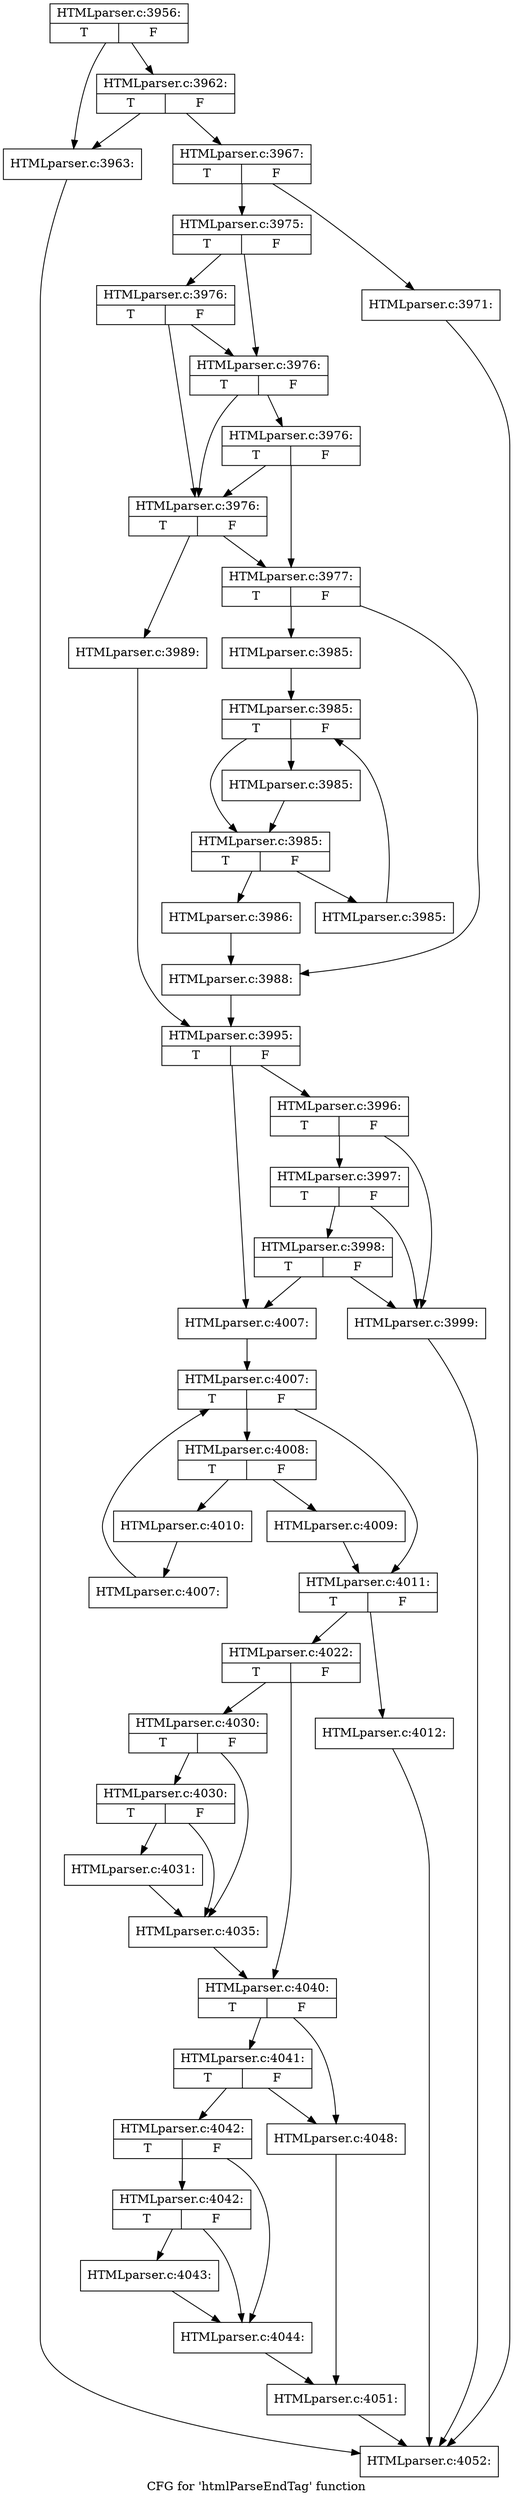 digraph "CFG for 'htmlParseEndTag' function" {
	label="CFG for 'htmlParseEndTag' function";

	Node0x5630c5ffa040 [shape=record,label="{HTMLparser.c:3956:|{<s0>T|<s1>F}}"];
	Node0x5630c5ffa040 -> Node0x5630c6013060;
	Node0x5630c5ffa040 -> Node0x5630c6013100;
	Node0x5630c6013100 [shape=record,label="{HTMLparser.c:3962:|{<s0>T|<s1>F}}"];
	Node0x5630c6013100 -> Node0x5630c6013060;
	Node0x5630c6013100 -> Node0x5630c60130b0;
	Node0x5630c6013060 [shape=record,label="{HTMLparser.c:3963:}"];
	Node0x5630c6013060 -> Node0x5630c5ffa090;
	Node0x5630c60130b0 [shape=record,label="{HTMLparser.c:3967:|{<s0>T|<s1>F}}"];
	Node0x5630c60130b0 -> Node0x5630c6014ca0;
	Node0x5630c60130b0 -> Node0x5630c6014cf0;
	Node0x5630c6014ca0 [shape=record,label="{HTMLparser.c:3971:}"];
	Node0x5630c6014ca0 -> Node0x5630c5ffa090;
	Node0x5630c6014cf0 [shape=record,label="{HTMLparser.c:3975:|{<s0>T|<s1>F}}"];
	Node0x5630c6014cf0 -> Node0x5630c60154e0;
	Node0x5630c6014cf0 -> Node0x5630c6015490;
	Node0x5630c60154e0 [shape=record,label="{HTMLparser.c:3976:|{<s0>T|<s1>F}}"];
	Node0x5630c60154e0 -> Node0x5630c6015390;
	Node0x5630c60154e0 -> Node0x5630c6015490;
	Node0x5630c6015490 [shape=record,label="{HTMLparser.c:3976:|{<s0>T|<s1>F}}"];
	Node0x5630c6015490 -> Node0x5630c6015390;
	Node0x5630c6015490 -> Node0x5630c6015410;
	Node0x5630c6015410 [shape=record,label="{HTMLparser.c:3976:|{<s0>T|<s1>F}}"];
	Node0x5630c6015410 -> Node0x5630c6015390;
	Node0x5630c6015410 -> Node0x5630c60152a0;
	Node0x5630c6015390 [shape=record,label="{HTMLparser.c:3976:|{<s0>T|<s1>F}}"];
	Node0x5630c6015390 -> Node0x5630c60152a0;
	Node0x5630c6015390 -> Node0x5630c6015340;
	Node0x5630c60152a0 [shape=record,label="{HTMLparser.c:3977:|{<s0>T|<s1>F}}"];
	Node0x5630c60152a0 -> Node0x5630c6016fe0;
	Node0x5630c60152a0 -> Node0x5630c6017030;
	Node0x5630c6016fe0 [shape=record,label="{HTMLparser.c:3985:}"];
	Node0x5630c6016fe0 -> Node0x5630c5e8c730;
	Node0x5630c5e8c730 [shape=record,label="{HTMLparser.c:3985:|{<s0>T|<s1>F}}"];
	Node0x5630c5e8c730 -> Node0x5630c5e8ca20;
	Node0x5630c5e8c730 -> Node0x5630c5e8c9d0;
	Node0x5630c5e8ca20 [shape=record,label="{HTMLparser.c:3985:}"];
	Node0x5630c5e8ca20 -> Node0x5630c5e8c9d0;
	Node0x5630c5e8c9d0 [shape=record,label="{HTMLparser.c:3985:|{<s0>T|<s1>F}}"];
	Node0x5630c5e8c9d0 -> Node0x5630c5e8d410;
	Node0x5630c5e8c9d0 -> Node0x5630c5e8c950;
	Node0x5630c5e8d410 [shape=record,label="{HTMLparser.c:3985:}"];
	Node0x5630c5e8d410 -> Node0x5630c5e8c730;
	Node0x5630c5e8c950 [shape=record,label="{HTMLparser.c:3986:}"];
	Node0x5630c5e8c950 -> Node0x5630c6017030;
	Node0x5630c6017030 [shape=record,label="{HTMLparser.c:3988:}"];
	Node0x5630c6017030 -> Node0x5630c60152f0;
	Node0x5630c6015340 [shape=record,label="{HTMLparser.c:3989:}"];
	Node0x5630c6015340 -> Node0x5630c60152f0;
	Node0x5630c60152f0 [shape=record,label="{HTMLparser.c:3995:|{<s0>T|<s1>F}}"];
	Node0x5630c60152f0 -> Node0x5630c5e8db90;
	Node0x5630c60152f0 -> Node0x5630c5e8db40;
	Node0x5630c5e8db90 [shape=record,label="{HTMLparser.c:3996:|{<s0>T|<s1>F}}"];
	Node0x5630c5e8db90 -> Node0x5630c5e8daf0;
	Node0x5630c5e8db90 -> Node0x5630c5e8e020;
	Node0x5630c5e8e020 [shape=record,label="{HTMLparser.c:3997:|{<s0>T|<s1>F}}"];
	Node0x5630c5e8e020 -> Node0x5630c5e8daf0;
	Node0x5630c5e8e020 -> Node0x5630c5e8dfa0;
	Node0x5630c5e8dfa0 [shape=record,label="{HTMLparser.c:3998:|{<s0>T|<s1>F}}"];
	Node0x5630c5e8dfa0 -> Node0x5630c5e8daf0;
	Node0x5630c5e8dfa0 -> Node0x5630c5e8db40;
	Node0x5630c5e8daf0 [shape=record,label="{HTMLparser.c:3999:}"];
	Node0x5630c5e8daf0 -> Node0x5630c5ffa090;
	Node0x5630c5e8db40 [shape=record,label="{HTMLparser.c:4007:}"];
	Node0x5630c5e8db40 -> Node0x5630c5f375a0;
	Node0x5630c5f375a0 [shape=record,label="{HTMLparser.c:4007:|{<s0>T|<s1>F}}"];
	Node0x5630c5f375a0 -> Node0x5630c5f37880;
	Node0x5630c5f375a0 -> Node0x5630c5f37160;
	Node0x5630c5f37880 [shape=record,label="{HTMLparser.c:4008:|{<s0>T|<s1>F}}"];
	Node0x5630c5f37880 -> Node0x5630c601d5b0;
	Node0x5630c5f37880 -> Node0x5630c601d600;
	Node0x5630c601d5b0 [shape=record,label="{HTMLparser.c:4009:}"];
	Node0x5630c601d5b0 -> Node0x5630c5f37160;
	Node0x5630c601d600 [shape=record,label="{HTMLparser.c:4010:}"];
	Node0x5630c601d600 -> Node0x5630c5f377f0;
	Node0x5630c5f377f0 [shape=record,label="{HTMLparser.c:4007:}"];
	Node0x5630c5f377f0 -> Node0x5630c5f375a0;
	Node0x5630c5f37160 [shape=record,label="{HTMLparser.c:4011:|{<s0>T|<s1>F}}"];
	Node0x5630c5f37160 -> Node0x5630c601e020;
	Node0x5630c5f37160 -> Node0x5630c601e070;
	Node0x5630c601e020 [shape=record,label="{HTMLparser.c:4012:}"];
	Node0x5630c601e020 -> Node0x5630c5ffa090;
	Node0x5630c601e070 [shape=record,label="{HTMLparser.c:4022:|{<s0>T|<s1>F}}"];
	Node0x5630c601e070 -> Node0x5630c601f3c0;
	Node0x5630c601e070 -> Node0x5630c601f370;
	Node0x5630c601f370 [shape=record,label="{HTMLparser.c:4030:|{<s0>T|<s1>F}}"];
	Node0x5630c601f370 -> Node0x5630c601f960;
	Node0x5630c601f370 -> Node0x5630c601f910;
	Node0x5630c601f960 [shape=record,label="{HTMLparser.c:4030:|{<s0>T|<s1>F}}"];
	Node0x5630c601f960 -> Node0x5630c601f910;
	Node0x5630c601f960 -> Node0x5630c601f8c0;
	Node0x5630c601f8c0 [shape=record,label="{HTMLparser.c:4031:}"];
	Node0x5630c601f8c0 -> Node0x5630c601f910;
	Node0x5630c601f910 [shape=record,label="{HTMLparser.c:4035:}"];
	Node0x5630c601f910 -> Node0x5630c601f3c0;
	Node0x5630c601f3c0 [shape=record,label="{HTMLparser.c:4040:|{<s0>T|<s1>F}}"];
	Node0x5630c601f3c0 -> Node0x5630c6020e40;
	Node0x5630c601f3c0 -> Node0x5630c6020df0;
	Node0x5630c6020e40 [shape=record,label="{HTMLparser.c:4041:|{<s0>T|<s1>F}}"];
	Node0x5630c6020e40 -> Node0x5630c6020d50;
	Node0x5630c6020e40 -> Node0x5630c6020df0;
	Node0x5630c6020d50 [shape=record,label="{HTMLparser.c:4042:|{<s0>T|<s1>F}}"];
	Node0x5630c6020d50 -> Node0x5630c6021570;
	Node0x5630c6020d50 -> Node0x5630c6021520;
	Node0x5630c6021570 [shape=record,label="{HTMLparser.c:4042:|{<s0>T|<s1>F}}"];
	Node0x5630c6021570 -> Node0x5630c60214d0;
	Node0x5630c6021570 -> Node0x5630c6021520;
	Node0x5630c60214d0 [shape=record,label="{HTMLparser.c:4043:}"];
	Node0x5630c60214d0 -> Node0x5630c6021520;
	Node0x5630c6021520 [shape=record,label="{HTMLparser.c:4044:}"];
	Node0x5630c6021520 -> Node0x5630c6020da0;
	Node0x5630c6020df0 [shape=record,label="{HTMLparser.c:4048:}"];
	Node0x5630c6020df0 -> Node0x5630c6020da0;
	Node0x5630c6020da0 [shape=record,label="{HTMLparser.c:4051:}"];
	Node0x5630c6020da0 -> Node0x5630c5ffa090;
	Node0x5630c5ffa090 [shape=record,label="{HTMLparser.c:4052:}"];
}
